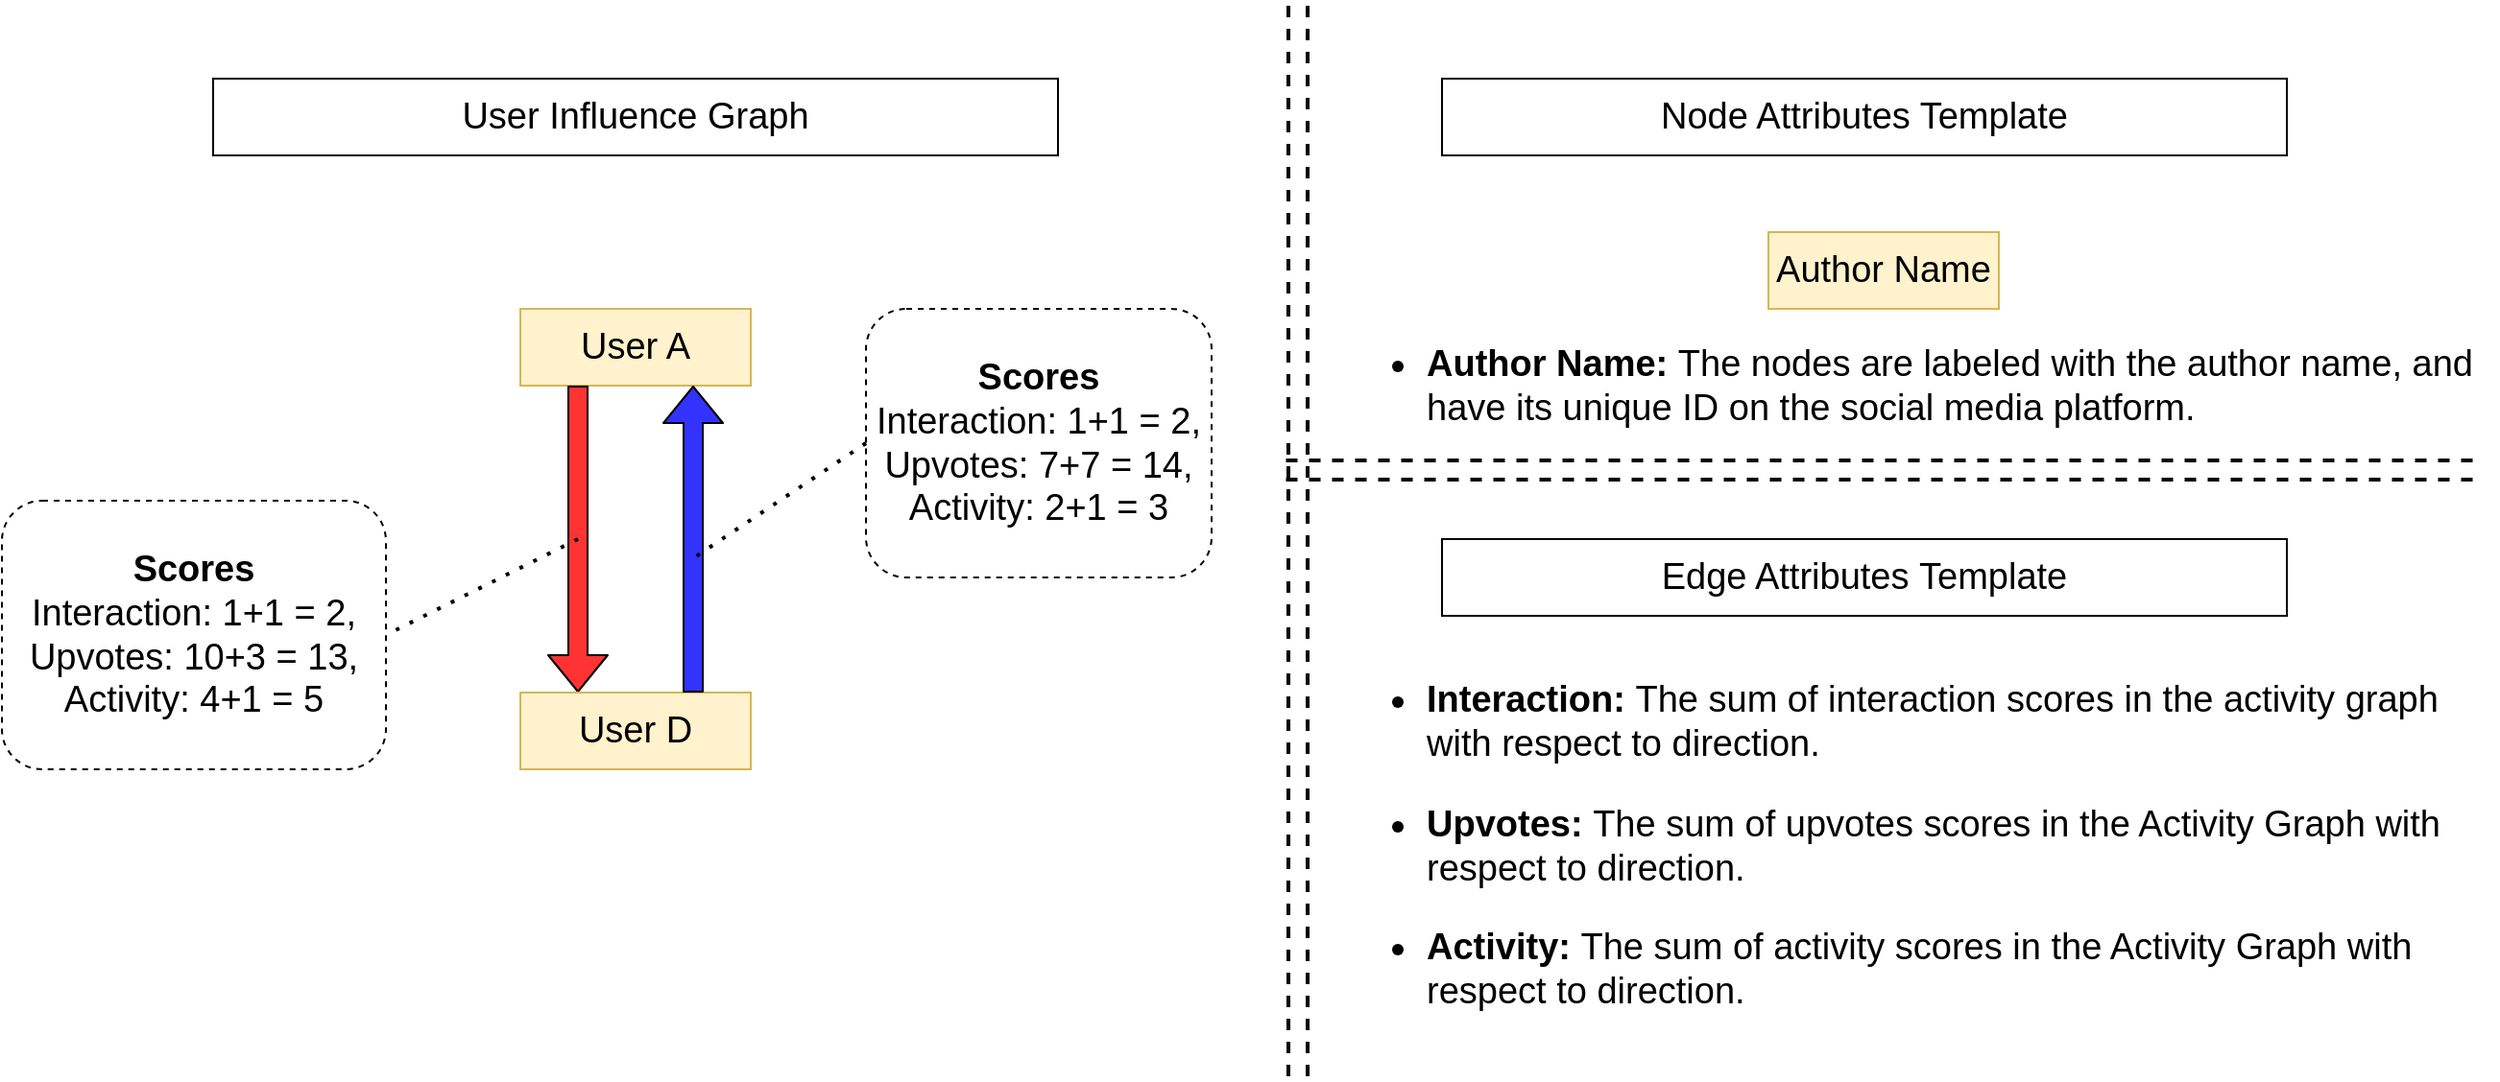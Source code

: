 <mxfile version="14.9.2" type="device"><diagram id="X9vE8NF6FMygyPZbVo7U" name="Page-1"><mxGraphModel dx="1865" dy="1747" grid="1" gridSize="10" guides="1" tooltips="1" connect="1" arrows="1" fold="1" page="1" pageScale="1" pageWidth="827" pageHeight="1169" math="0" shadow="0"><root><mxCell id="0"/><mxCell id="1" parent="0"/><mxCell id="zYwZanu02HVRFI503at1-1" value="Author Name" style="rounded=0;whiteSpace=wrap;html=1;fillColor=#fff2cc;strokeColor=#d6b656;fontSize=19;" parent="1" vertex="1"><mxGeometry x="690" y="80" width="120" height="40" as="geometry"/></mxCell><mxCell id="zYwZanu02HVRFI503at1-4" value="User A" style="rounded=0;whiteSpace=wrap;html=1;fillColor=#fff2cc;strokeColor=#d6b656;fontSize=19;" parent="1" vertex="1"><mxGeometry x="40" y="120" width="120" height="40" as="geometry"/></mxCell><mxCell id="zYwZanu02HVRFI503at1-19" value="" style="shape=flexArrow;endArrow=classic;html=1;entryX=0.25;entryY=0;entryDx=0;entryDy=0;fillColor=#FF3333;fontSize=19;" parent="1" target="zYwZanu02HVRFI503at1-47" edge="1"><mxGeometry width="50" height="50" relative="1" as="geometry"><mxPoint x="70" y="160" as="sourcePoint"/><mxPoint x="50" y="410" as="targetPoint"/></mxGeometry></mxCell><mxCell id="zYwZanu02HVRFI503at1-23" value="" style="endArrow=none;dashed=1;html=1;strokeWidth=2;fontSize=19;" parent="1" edge="1"><mxGeometry width="50" height="50" relative="1" as="geometry"><mxPoint x="440" y="520" as="sourcePoint"/><mxPoint x="440" y="-40" as="targetPoint"/></mxGeometry></mxCell><mxCell id="zYwZanu02HVRFI503at1-24" value="" style="endArrow=none;dashed=1;html=1;strokeWidth=2;fontSize=19;" parent="1" edge="1"><mxGeometry width="50" height="50" relative="1" as="geometry"><mxPoint x="450" y="520" as="sourcePoint"/><mxPoint x="450" y="-40" as="targetPoint"/></mxGeometry></mxCell><mxCell id="zYwZanu02HVRFI503at1-25" value="&lt;font style=&quot;font-size: 19px;&quot;&gt;Node Attributes Template&lt;/font&gt;" style="text;html=1;fillColor=none;align=center;verticalAlign=middle;whiteSpace=wrap;rounded=0;strokeColor=#000000;fontSize=19;" parent="1" vertex="1"><mxGeometry x="520" width="440" height="40" as="geometry"/></mxCell><mxCell id="zYwZanu02HVRFI503at1-26" value="&lt;font style=&quot;font-size: 19px&quot;&gt;User Influence Graph&lt;/font&gt;" style="text;html=1;fillColor=none;align=center;verticalAlign=middle;whiteSpace=wrap;rounded=0;strokeColor=#000000;fontSize=19;" parent="1" vertex="1"><mxGeometry x="-120" width="440" height="40" as="geometry"/></mxCell><mxCell id="zYwZanu02HVRFI503at1-27" value="&lt;font style=&quot;font-size: 19px;&quot;&gt;Edge Attributes&amp;nbsp;Template&lt;/font&gt;" style="text;html=1;fillColor=none;align=center;verticalAlign=middle;whiteSpace=wrap;rounded=0;strokeColor=#000000;fontSize=19;" parent="1" vertex="1"><mxGeometry x="520" y="240" width="440" height="40" as="geometry"/></mxCell><mxCell id="zYwZanu02HVRFI503at1-43" value="&lt;ul style=&quot;font-size: 19px;&quot;&gt;&lt;li style=&quot;font-size: 19px;&quot;&gt;&lt;font style=&quot;font-size: 19px;&quot;&gt;&lt;b style=&quot;font-size: 19px;&quot;&gt;Author Name:&lt;/b&gt;&amp;nbsp;The nodes are labeled with the author name, and have its unique ID on the social media platform.&lt;/font&gt;&lt;/li&gt;&lt;/ul&gt;" style="text;html=1;strokeColor=none;fillColor=none;align=left;verticalAlign=middle;whiteSpace=wrap;rounded=0;fontSize=19;" parent="1" vertex="1"><mxGeometry x="470" y="140" width="600" height="40" as="geometry"/></mxCell><mxCell id="zYwZanu02HVRFI503at1-44" value="" style="endArrow=none;dashed=1;html=1;strokeWidth=2;fontSize=19;" parent="1" edge="1"><mxGeometry width="50" height="50" relative="1" as="geometry"><mxPoint x="438.75" y="199" as="sourcePoint"/><mxPoint x="1061.25" y="199" as="targetPoint"/></mxGeometry></mxCell><mxCell id="zYwZanu02HVRFI503at1-45" value="" style="endArrow=none;dashed=1;html=1;strokeWidth=2;fontSize=19;" parent="1" edge="1"><mxGeometry width="50" height="50" relative="1" as="geometry"><mxPoint x="438.75" y="209" as="sourcePoint"/><mxPoint x="1061.25" y="209" as="targetPoint"/></mxGeometry></mxCell><mxCell id="zYwZanu02HVRFI503at1-46" value="&lt;ul style=&quot;font-size: 19px&quot;&gt;&lt;li style=&quot;font-size: 19px&quot;&gt;&lt;font style=&quot;font-size: 19px&quot;&gt;&lt;b style=&quot;font-size: 19px&quot;&gt;Interaction: &lt;/b&gt;The sum of interaction scores in the activity graph with respect to direction.&lt;/font&gt;&lt;/li&gt;&lt;/ul&gt;&lt;ul style=&quot;font-size: 19px&quot;&gt;&lt;li style=&quot;font-size: 19px&quot;&gt;&lt;font style=&quot;font-size: 19px&quot;&gt;&lt;b style=&quot;font-size: 19px&quot;&gt;Upvotes: &lt;/b&gt;The sum of upvotes scores in the Activity Graph with respect to direction.&lt;/font&gt;&lt;/li&gt;&lt;/ul&gt;&lt;ul style=&quot;font-size: 19px&quot;&gt;&lt;li style=&quot;font-size: 19px&quot;&gt;&lt;font style=&quot;font-size: 19px&quot;&gt;&lt;b style=&quot;font-size: 19px&quot;&gt;Activity: &lt;/b&gt;The sum of activity scores in the Activity Graph with respect to direction.&lt;/font&gt;&lt;/li&gt;&lt;/ul&gt;&lt;div style=&quot;font-size: 19px&quot;&gt;&lt;/div&gt;" style="text;html=1;strokeColor=none;fillColor=none;align=left;verticalAlign=middle;whiteSpace=wrap;rounded=0;fontSize=19;" parent="1" vertex="1"><mxGeometry x="470" y="300" width="570" height="200" as="geometry"/></mxCell><mxCell id="zYwZanu02HVRFI503at1-47" value="User D" style="rounded=0;whiteSpace=wrap;html=1;fillColor=#fff2cc;strokeColor=#d6b656;fontSize=19;" parent="1" vertex="1"><mxGeometry x="40" y="320" width="120" height="40" as="geometry"/></mxCell><mxCell id="zYwZanu02HVRFI503at1-49" value="" style="shape=flexArrow;endArrow=classic;html=1;exitX=0.75;exitY=0;exitDx=0;exitDy=0;entryX=0.75;entryY=1;entryDx=0;entryDy=0;fillColor=#3333FF;fontSize=19;" parent="1" source="zYwZanu02HVRFI503at1-47" target="zYwZanu02HVRFI503at1-4" edge="1"><mxGeometry width="50" height="50" relative="1" as="geometry"><mxPoint x="60" y="300" as="sourcePoint"/><mxPoint x="250" y="200" as="targetPoint"/></mxGeometry></mxCell><mxCell id="-Z0z7ML-DCxj0dVSKXbe-1" value="" style="endArrow=none;dashed=1;html=1;dashPattern=1 3;strokeWidth=2;entryX=1;entryY=0.5;entryDx=0;entryDy=0;fontSize=19;" parent="1" target="-Z0z7ML-DCxj0dVSKXbe-2" edge="1"><mxGeometry width="50" height="50" relative="1" as="geometry"><mxPoint x="70" y="240" as="sourcePoint"/><mxPoint x="170" y="375" as="targetPoint"/></mxGeometry></mxCell><mxCell id="-Z0z7ML-DCxj0dVSKXbe-2" value="&lt;b style=&quot;font-size: 19px;&quot;&gt;Scores&lt;/b&gt;&lt;br style=&quot;font-size: 19px;&quot;&gt;Interaction: 1+1 = 2,&lt;br style=&quot;font-size: 19px;&quot;&gt;Upvotes: 10+3 = 13,&lt;br style=&quot;font-size: 19px;&quot;&gt;Activity: 4+1 = 5" style="rounded=1;whiteSpace=wrap;html=1;dashed=1;fontSize=19;" parent="1" vertex="1"><mxGeometry x="-230" y="220" width="200" height="140" as="geometry"/></mxCell><mxCell id="-Z0z7ML-DCxj0dVSKXbe-3" value="&lt;b style=&quot;font-size: 19px;&quot;&gt;Scores&lt;br style=&quot;font-size: 19px;&quot;&gt;&lt;/b&gt;Interaction: 1+1 = 2,&lt;br style=&quot;font-size: 19px;&quot;&gt;Upvotes: 7+7 = 14,&lt;br style=&quot;font-size: 19px;&quot;&gt;Activity: 2+1 = 3" style="rounded=1;whiteSpace=wrap;html=1;dashed=1;fontSize=19;" parent="1" vertex="1"><mxGeometry x="220" y="120" width="180" height="140" as="geometry"/></mxCell><mxCell id="-Z0z7ML-DCxj0dVSKXbe-4" value="" style="endArrow=none;dashed=1;html=1;dashPattern=1 3;strokeWidth=2;exitX=0;exitY=0.5;exitDx=0;exitDy=0;fontSize=19;" parent="1" source="-Z0z7ML-DCxj0dVSKXbe-3" edge="1"><mxGeometry width="50" height="50" relative="1" as="geometry"><mxPoint x="80" y="250" as="sourcePoint"/><mxPoint x="130" y="250" as="targetPoint"/></mxGeometry></mxCell></root></mxGraphModel></diagram></mxfile>